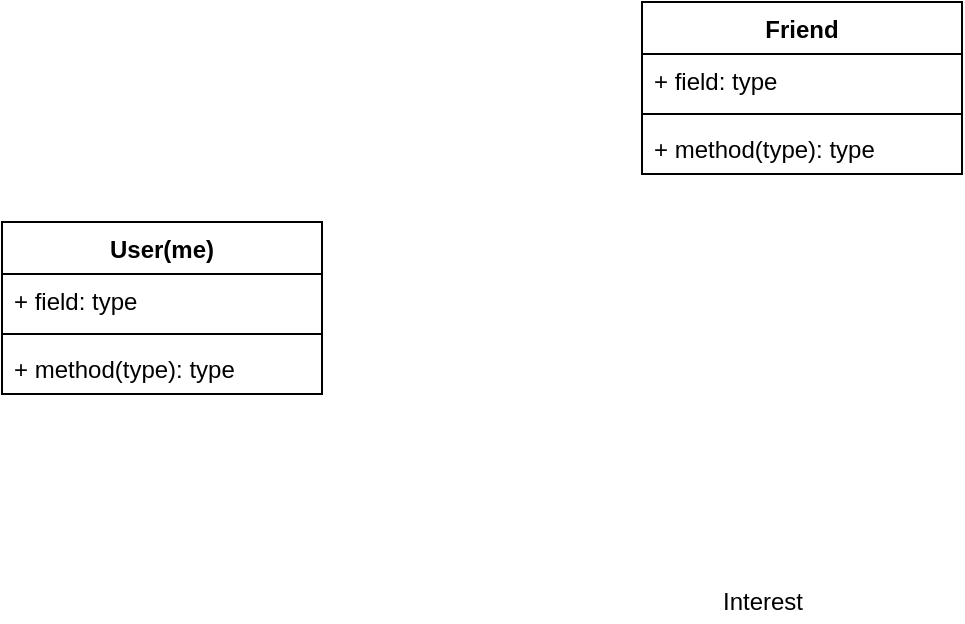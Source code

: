 <mxfile version="15.4.0" type="device"><diagram id="C5RBs43oDa-KdzZeNtuy" name="Page-1"><mxGraphModel dx="652" dy="500" grid="1" gridSize="10" guides="1" tooltips="1" connect="1" arrows="1" fold="1" page="1" pageScale="1" pageWidth="827" pageHeight="1169" math="0" shadow="0"><root><mxCell id="WIyWlLk6GJQsqaUBKTNV-0"/><mxCell id="WIyWlLk6GJQsqaUBKTNV-1" parent="WIyWlLk6GJQsqaUBKTNV-0"/><mxCell id="2I6eIucuh1pOA3XVJOpf-0" value="User(me)" style="swimlane;fontStyle=1;align=center;verticalAlign=top;childLayout=stackLayout;horizontal=1;startSize=26;horizontalStack=0;resizeParent=1;resizeParentMax=0;resizeLast=0;collapsible=1;marginBottom=0;" vertex="1" parent="WIyWlLk6GJQsqaUBKTNV-1"><mxGeometry x="230" y="280" width="160" height="86" as="geometry"/></mxCell><mxCell id="2I6eIucuh1pOA3XVJOpf-1" value="+ field: type" style="text;strokeColor=none;fillColor=none;align=left;verticalAlign=top;spacingLeft=4;spacingRight=4;overflow=hidden;rotatable=0;points=[[0,0.5],[1,0.5]];portConstraint=eastwest;" vertex="1" parent="2I6eIucuh1pOA3XVJOpf-0"><mxGeometry y="26" width="160" height="26" as="geometry"/></mxCell><mxCell id="2I6eIucuh1pOA3XVJOpf-2" value="" style="line;strokeWidth=1;fillColor=none;align=left;verticalAlign=middle;spacingTop=-1;spacingLeft=3;spacingRight=3;rotatable=0;labelPosition=right;points=[];portConstraint=eastwest;" vertex="1" parent="2I6eIucuh1pOA3XVJOpf-0"><mxGeometry y="52" width="160" height="8" as="geometry"/></mxCell><mxCell id="2I6eIucuh1pOA3XVJOpf-3" value="+ method(type): type" style="text;strokeColor=none;fillColor=none;align=left;verticalAlign=top;spacingLeft=4;spacingRight=4;overflow=hidden;rotatable=0;points=[[0,0.5],[1,0.5]];portConstraint=eastwest;" vertex="1" parent="2I6eIucuh1pOA3XVJOpf-0"><mxGeometry y="60" width="160" height="26" as="geometry"/></mxCell><mxCell id="2I6eIucuh1pOA3XVJOpf-4" value="Friend" style="swimlane;fontStyle=1;align=center;verticalAlign=top;childLayout=stackLayout;horizontal=1;startSize=26;horizontalStack=0;resizeParent=1;resizeParentMax=0;resizeLast=0;collapsible=1;marginBottom=0;" vertex="1" parent="WIyWlLk6GJQsqaUBKTNV-1"><mxGeometry x="550" y="170" width="160" height="86" as="geometry"/></mxCell><mxCell id="2I6eIucuh1pOA3XVJOpf-5" value="+ field: type" style="text;strokeColor=none;fillColor=none;align=left;verticalAlign=top;spacingLeft=4;spacingRight=4;overflow=hidden;rotatable=0;points=[[0,0.5],[1,0.5]];portConstraint=eastwest;" vertex="1" parent="2I6eIucuh1pOA3XVJOpf-4"><mxGeometry y="26" width="160" height="26" as="geometry"/></mxCell><mxCell id="2I6eIucuh1pOA3XVJOpf-6" value="" style="line;strokeWidth=1;fillColor=none;align=left;verticalAlign=middle;spacingTop=-1;spacingLeft=3;spacingRight=3;rotatable=0;labelPosition=right;points=[];portConstraint=eastwest;" vertex="1" parent="2I6eIucuh1pOA3XVJOpf-4"><mxGeometry y="52" width="160" height="8" as="geometry"/></mxCell><mxCell id="2I6eIucuh1pOA3XVJOpf-7" value="+ method(type): type" style="text;strokeColor=none;fillColor=none;align=left;verticalAlign=top;spacingLeft=4;spacingRight=4;overflow=hidden;rotatable=0;points=[[0,0.5],[1,0.5]];portConstraint=eastwest;" vertex="1" parent="2I6eIucuh1pOA3XVJOpf-4"><mxGeometry y="60" width="160" height="26" as="geometry"/></mxCell><mxCell id="2I6eIucuh1pOA3XVJOpf-43" value="Interest" style="text;html=1;align=center;verticalAlign=middle;resizable=0;points=[];autosize=1;strokeColor=none;fillColor=none;" vertex="1" parent="WIyWlLk6GJQsqaUBKTNV-1"><mxGeometry x="580" y="460" width="60" height="20" as="geometry"/></mxCell></root></mxGraphModel></diagram></mxfile>
